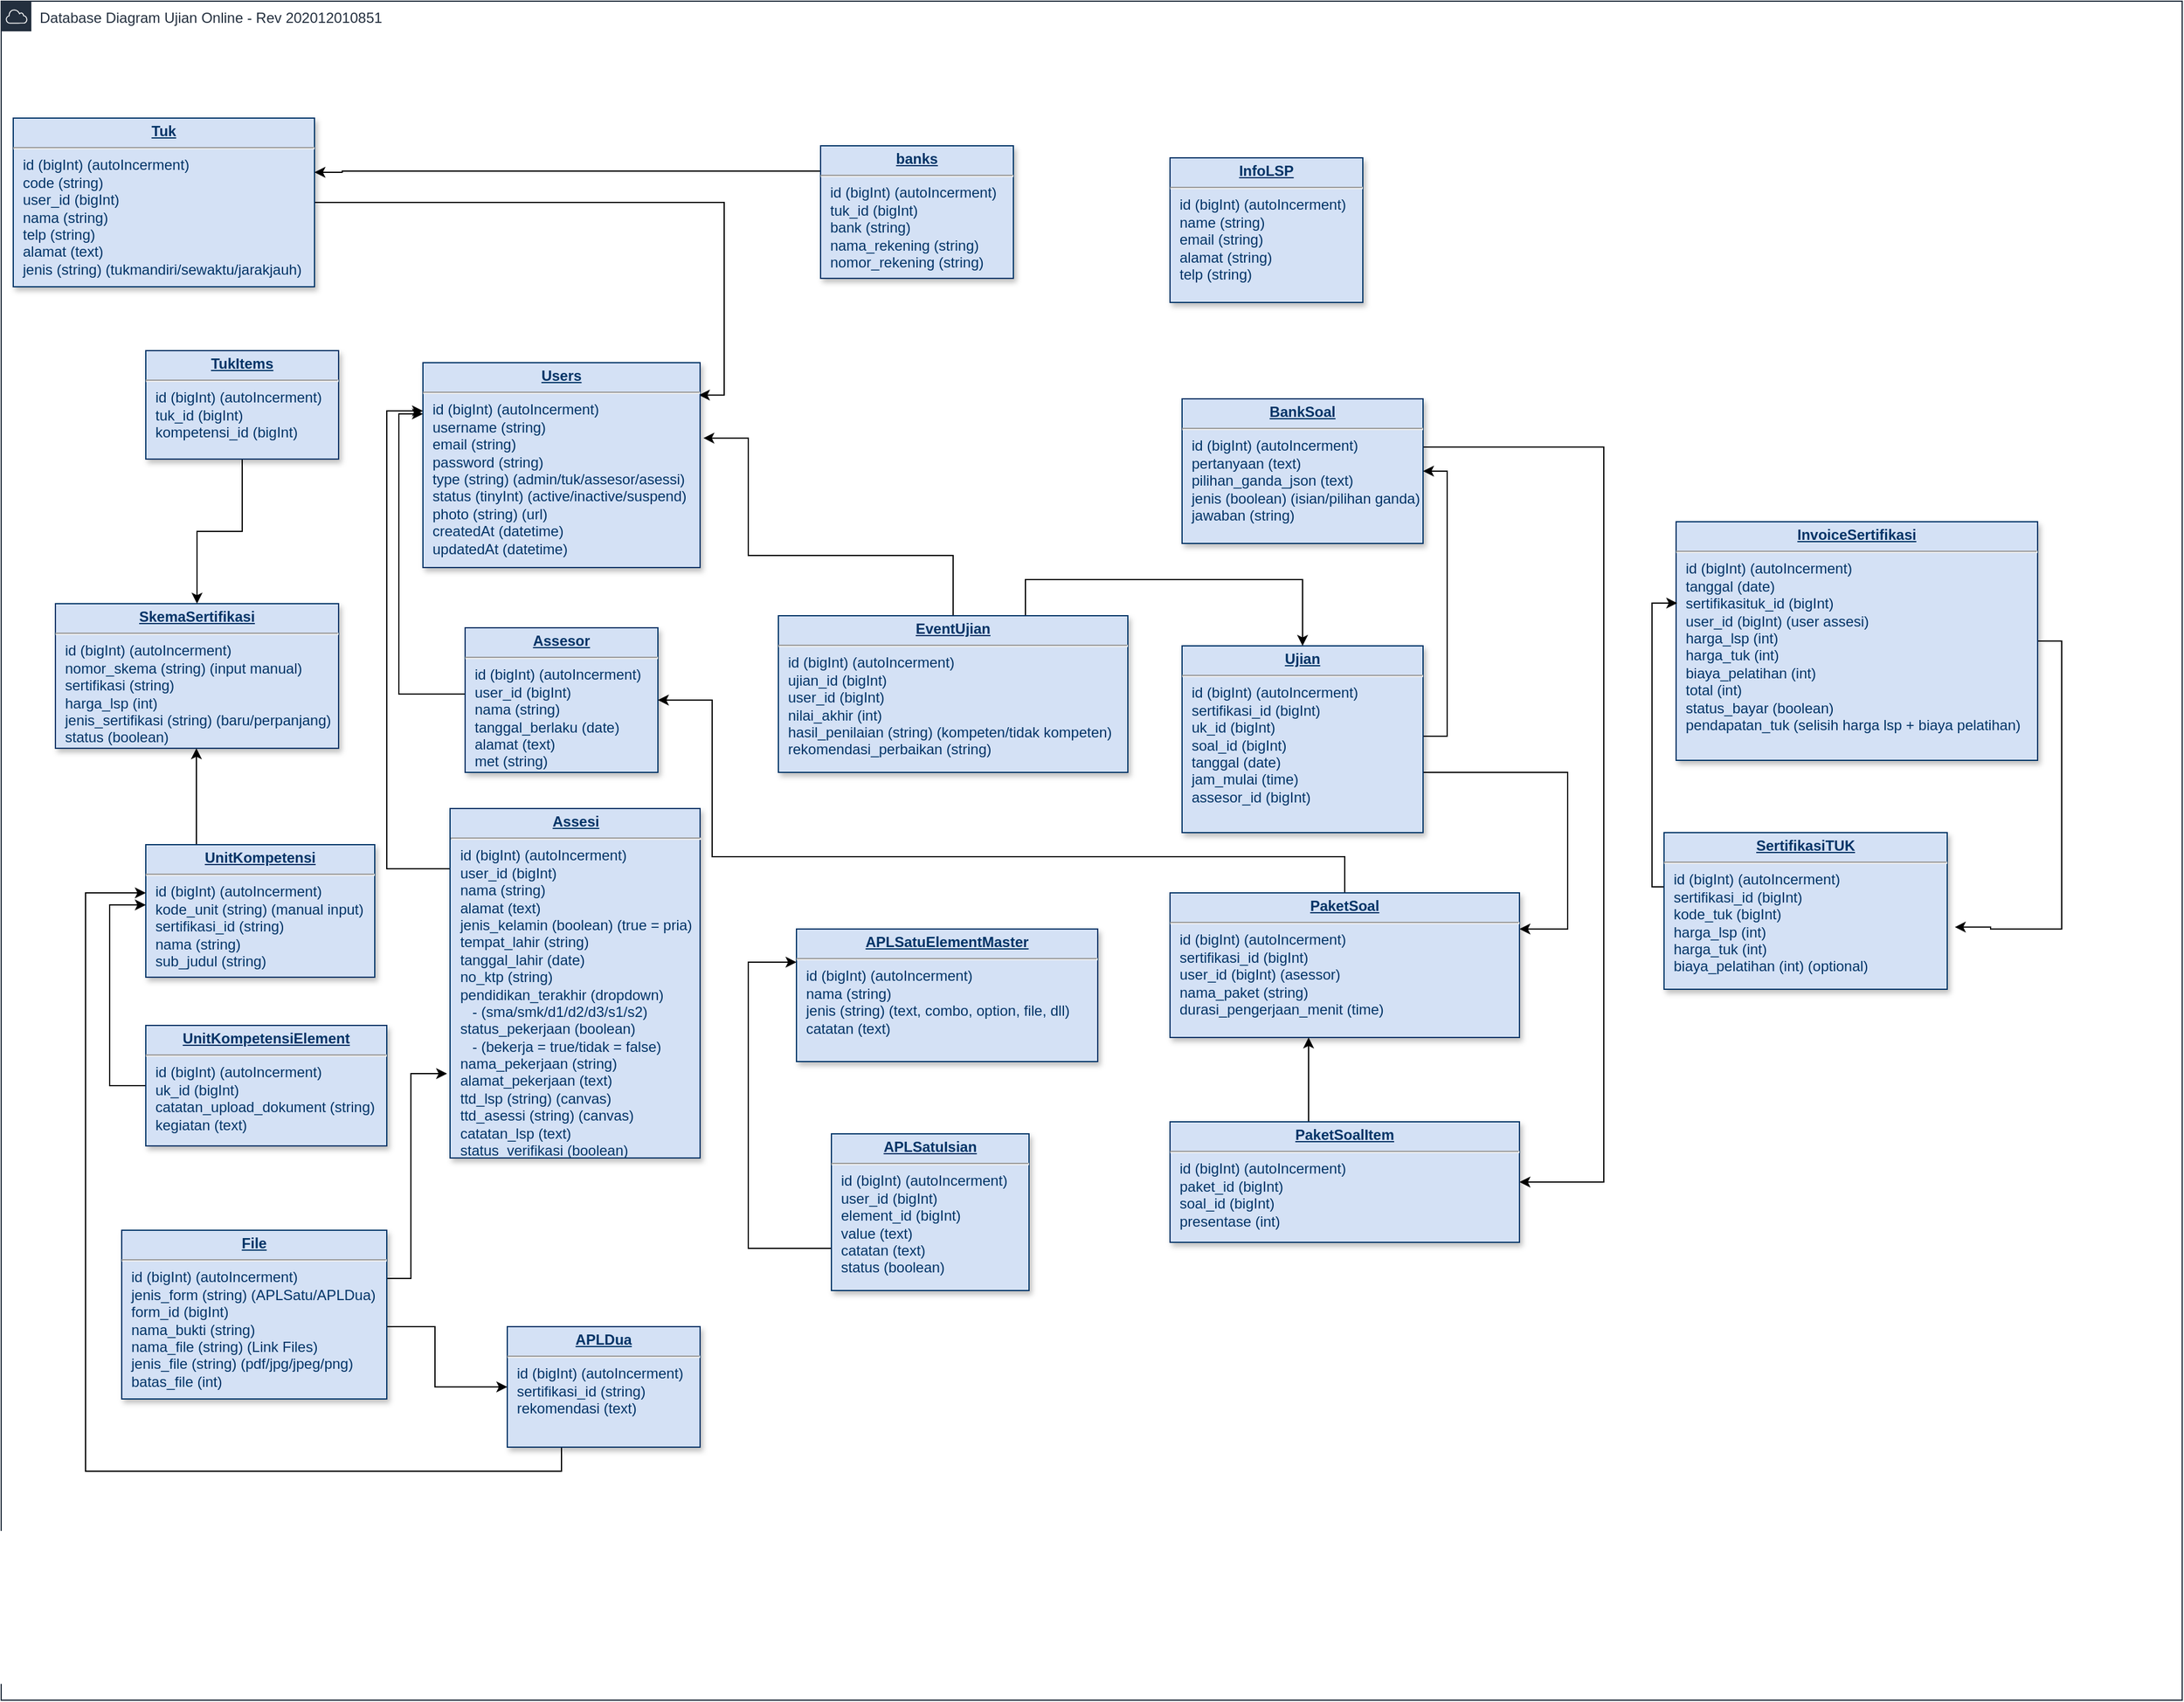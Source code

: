 <mxfile version="13.10.5" type="github">
  <diagram name="Page-1" id="efa7a0a1-bf9b-a30e-e6df-94a7791c09e9">
    <mxGraphModel dx="1216" dy="1404" grid="1" gridSize="10" guides="1" tooltips="1" connect="1" arrows="1" fold="1" page="1" pageScale="1" pageWidth="826" pageHeight="1169" background="#ffffff" math="0" shadow="0">
      <root>
        <mxCell id="0" />
        <mxCell id="1" parent="0" />
        <mxCell id="heTCheeYm8iJPFTdOMiy-63" value="Database Diagram Ujian Online - Rev 202012010851" style="points=[[0,0],[0.25,0],[0.5,0],[0.75,0],[1,0],[1,0.25],[1,0.5],[1,0.75],[1,1],[0.75,1],[0.5,1],[0.25,1],[0,1],[0,0.75],[0,0.5],[0,0.25]];outlineConnect=0;gradientColor=none;html=1;whiteSpace=wrap;fontSize=12;fontStyle=0;shape=mxgraph.aws4.group;grIcon=mxgraph.aws4.group_aws_cloud;strokeColor=#232F3E;fillColor=none;verticalAlign=top;align=left;spacingLeft=30;fontColor=#232F3E;dashed=0;" parent="1" vertex="1">
          <mxGeometry x="-70" y="-220" width="1810" height="1410" as="geometry" />
        </mxCell>
        <mxCell id="heTCheeYm8iJPFTdOMiy-60" style="edgeStyle=orthogonalEdgeStyle;rounded=0;orthogonalLoop=1;jettySize=auto;html=1;entryX=0.996;entryY=0.158;entryDx=0;entryDy=0;entryPerimeter=0;" parent="1" source="19" target="25" edge="1">
          <mxGeometry relative="1" as="geometry" />
        </mxCell>
        <mxCell id="19" value="&lt;p style=&quot;margin: 0px ; margin-top: 4px ; text-align: center ; text-decoration: underline&quot;&gt;&lt;b&gt;Tuk&lt;/b&gt;&lt;/p&gt;&lt;hr&gt;&lt;p style=&quot;margin: 0px ; margin-left: 8px&quot;&gt;id (bigInt) (autoIncerment)&lt;br&gt;&lt;/p&gt;&lt;p style=&quot;margin: 0px ; margin-left: 8px&quot;&gt;code (string)&lt;br&gt;user_id (bigInt)&lt;/p&gt;&lt;p style=&quot;margin: 0px ; margin-left: 8px&quot;&gt;nama (string)&lt;/p&gt;&lt;p style=&quot;margin: 0px ; margin-left: 8px&quot;&gt;telp (string)&lt;/p&gt;&lt;p style=&quot;margin: 0px ; margin-left: 8px&quot;&gt;alamat (text)&lt;/p&gt;&lt;p style=&quot;margin: 0px ; margin-left: 8px&quot;&gt;jenis (string) (tukmandiri/sewaktu/jarakjauh)&lt;/p&gt;" style="verticalAlign=top;align=left;overflow=fill;fontSize=12;fontFamily=Helvetica;html=1;strokeColor=#003366;shadow=1;fillColor=#D4E1F5;fontColor=#003366" parent="1" vertex="1">
          <mxGeometry x="-60" y="-123" width="250" height="140" as="geometry" />
        </mxCell>
        <mxCell id="heTCheeYm8iJPFTdOMiy-50" style="edgeStyle=orthogonalEdgeStyle;rounded=0;orthogonalLoop=1;jettySize=auto;html=1;entryX=1.027;entryY=0.603;entryDx=0;entryDy=0;entryPerimeter=0;" parent="1" source="21" target="heTCheeYm8iJPFTdOMiy-49" edge="1">
          <mxGeometry relative="1" as="geometry">
            <Array as="points">
              <mxPoint x="1640" y="311" />
              <mxPoint x="1640" y="550" />
              <mxPoint x="1581" y="550" />
            </Array>
          </mxGeometry>
        </mxCell>
        <mxCell id="21" value="&lt;p style=&quot;margin: 0px ; margin-top: 4px ; text-align: center ; text-decoration: underline&quot;&gt;&lt;b&gt;InvoiceSertifikasi&lt;/b&gt;&lt;/p&gt;&lt;hr&gt;&lt;p style=&quot;margin: 0px ; margin-left: 8px&quot;&gt;id (bigInt) (autoI&lt;span&gt;ncerment)&lt;/span&gt;&lt;/p&gt;&lt;p style=&quot;margin: 0px ; margin-left: 8px&quot;&gt;tanggal (date)&lt;/p&gt;&lt;p style=&quot;margin: 0px ; margin-left: 8px&quot;&gt;sertifikasituk_id (bigInt)&lt;/p&gt;&lt;p style=&quot;margin: 0px ; margin-left: 8px&quot;&gt;user_id (bigInt) (user assesi)&lt;/p&gt;&lt;p style=&quot;margin: 0px ; margin-left: 8px&quot;&gt;harga_lsp (int)&lt;/p&gt;&lt;p style=&quot;margin: 0px ; margin-left: 8px&quot;&gt;harga_tuk (int)&lt;/p&gt;&lt;p style=&quot;margin: 0px ; margin-left: 8px&quot;&gt;biaya_pelatihan (int)&lt;/p&gt;&lt;p style=&quot;margin: 0px ; margin-left: 8px&quot;&gt;total (int)&lt;/p&gt;&lt;p style=&quot;margin: 0px ; margin-left: 8px&quot;&gt;status_bayar (boolean)&lt;/p&gt;&lt;p style=&quot;margin: 0px ; margin-left: 8px&quot;&gt;pendapatan_tuk&amp;nbsp;&lt;span&gt;(selisih harga lsp + biaya pelatihan)&lt;/span&gt;&lt;/p&gt;&lt;p style=&quot;margin: 0px ; margin-left: 8px&quot;&gt;&lt;br&gt;&lt;/p&gt;" style="verticalAlign=top;align=left;overflow=fill;fontSize=12;fontFamily=Helvetica;html=1;strokeColor=#003366;shadow=1;fillColor=#D4E1F5;fontColor=#003366" parent="1" vertex="1">
          <mxGeometry x="1320" y="212" width="300" height="198" as="geometry" />
        </mxCell>
        <mxCell id="DHn3oza12a2Z6BV4zN-L-25" style="edgeStyle=orthogonalEdgeStyle;rounded=0;orthogonalLoop=1;jettySize=auto;html=1;" parent="1" source="23" target="heTCheeYm8iJPFTdOMiy-48" edge="1">
          <mxGeometry relative="1" as="geometry">
            <Array as="points">
              <mxPoint x="92" y="460" />
              <mxPoint x="92" y="460" />
            </Array>
          </mxGeometry>
        </mxCell>
        <mxCell id="23" value="&lt;p style=&quot;margin: 0px ; margin-top: 4px ; text-align: center ; text-decoration: underline&quot;&gt;&lt;strong&gt;UnitKompetensi&lt;/strong&gt;&lt;/p&gt;&lt;hr&gt;&lt;p style=&quot;margin: 0px ; margin-left: 8px&quot;&gt;id (bigInt) (autoIncerment)&amp;nbsp;&lt;/p&gt;&lt;p style=&quot;margin: 0px ; margin-left: 8px&quot;&gt;&lt;span&gt;kode_unit (string) (manual input)&lt;/span&gt;&lt;br&gt;&lt;/p&gt;&lt;p style=&quot;margin: 0px ; margin-left: 8px&quot;&gt;sertifikasi_id (string)&lt;/p&gt;&lt;p style=&quot;margin: 0px ; margin-left: 8px&quot;&gt;nama (string)&lt;/p&gt;&lt;p style=&quot;margin: 0px ; margin-left: 8px&quot;&gt;sub_judul (string)&lt;/p&gt;" style="verticalAlign=top;align=left;overflow=fill;fontSize=12;fontFamily=Helvetica;html=1;strokeColor=#003366;shadow=1;fillColor=#D4E1F5;fontColor=#003366" parent="1" vertex="1">
          <mxGeometry x="50" y="480" width="190" height="110" as="geometry" />
        </mxCell>
        <mxCell id="25" value="&lt;p style=&quot;margin: 0px ; margin-top: 4px ; text-align: center ; text-decoration: underline&quot;&gt;&lt;strong&gt;Users&lt;/strong&gt;&lt;/p&gt;&lt;hr&gt;&lt;p style=&quot;margin: 0px ; margin-left: 8px&quot;&gt;id (bigInt) (autoIncerment)&lt;/p&gt;&lt;p style=&quot;margin: 0px ; margin-left: 8px&quot;&gt;&lt;span&gt;username (string)&lt;/span&gt;&lt;br&gt;&lt;/p&gt;&lt;p style=&quot;margin: 0px ; margin-left: 8px&quot;&gt;email (string)&lt;/p&gt;&lt;p style=&quot;margin: 0px ; margin-left: 8px&quot;&gt;password (string)&lt;/p&gt;&lt;p style=&quot;margin: 0px ; margin-left: 8px&quot;&gt;type (string) (admin/tuk/assesor/asessi)&lt;/p&gt;&lt;p style=&quot;margin: 0px ; margin-left: 8px&quot;&gt;status (tinyInt) (active/inactive/suspend)&lt;/p&gt;&lt;p style=&quot;margin: 0px ; margin-left: 8px&quot;&gt;photo (string) (url)&lt;br&gt;&lt;/p&gt;&lt;p style=&quot;margin: 0px ; margin-left: 8px&quot;&gt;createdAt (datetime)&lt;/p&gt;&lt;p style=&quot;margin: 0px ; margin-left: 8px&quot;&gt;updatedAt (datetime)&lt;/p&gt;" style="verticalAlign=top;align=left;overflow=fill;fontSize=12;fontFamily=Helvetica;html=1;strokeColor=#003366;shadow=1;fillColor=#D4E1F5;fontColor=#003366" parent="1" vertex="1">
          <mxGeometry x="280" y="80" width="230" height="170" as="geometry" />
        </mxCell>
        <mxCell id="DHn3oza12a2Z6BV4zN-L-26" style="edgeStyle=orthogonalEdgeStyle;rounded=0;orthogonalLoop=1;jettySize=auto;html=1;entryX=0.5;entryY=0;entryDx=0;entryDy=0;" parent="1" source="WZpdN21KnvEpJNr-9mmN-114" target="heTCheeYm8iJPFTdOMiy-48" edge="1">
          <mxGeometry relative="1" as="geometry" />
        </mxCell>
        <mxCell id="WZpdN21KnvEpJNr-9mmN-114" value="&lt;p style=&quot;margin: 0px ; margin-top: 4px ; text-align: center ; text-decoration: underline&quot;&gt;&lt;b&gt;TukItems&lt;/b&gt;&lt;/p&gt;&lt;hr&gt;&lt;p style=&quot;margin: 0px ; margin-left: 8px&quot;&gt;id (bigInt) (autoIncerment)&lt;/p&gt;&lt;p style=&quot;margin: 0px ; margin-left: 8px&quot;&gt;tuk_id (bigInt)&lt;/p&gt;&lt;p style=&quot;margin: 0px ; margin-left: 8px&quot;&gt;kompetensi_id (bigInt)&lt;/p&gt;" style="verticalAlign=top;align=left;overflow=fill;fontSize=12;fontFamily=Helvetica;html=1;strokeColor=#003366;shadow=1;fillColor=#D4E1F5;fontColor=#003366" parent="1" vertex="1">
          <mxGeometry x="50" y="70" width="160" height="90" as="geometry" />
        </mxCell>
        <mxCell id="heTCheeYm8iJPFTdOMiy-61" style="edgeStyle=orthogonalEdgeStyle;rounded=0;orthogonalLoop=1;jettySize=auto;html=1;" parent="1" source="WZpdN21KnvEpJNr-9mmN-120" edge="1">
          <mxGeometry relative="1" as="geometry">
            <Array as="points">
              <mxPoint x="213" y="-79" />
            </Array>
            <mxPoint x="190" y="-78" as="targetPoint" />
          </mxGeometry>
        </mxCell>
        <mxCell id="WZpdN21KnvEpJNr-9mmN-120" value="&lt;p style=&quot;margin: 0px ; margin-top: 4px ; text-align: center ; text-decoration: underline&quot;&gt;&lt;b&gt;banks&lt;/b&gt;&lt;/p&gt;&lt;hr&gt;&lt;p style=&quot;margin: 0px ; margin-left: 8px&quot;&gt;id (bigInt) (autoIncerment)&lt;/p&gt;&lt;p style=&quot;margin: 0px ; margin-left: 8px&quot;&gt;tuk_id (bigInt)&lt;br&gt;bank (string)&lt;/p&gt;&lt;p style=&quot;margin: 0px ; margin-left: 8px&quot;&gt;nama_rekening (string)&lt;/p&gt;&lt;p style=&quot;margin: 0px ; margin-left: 8px&quot;&gt;nomor_rekening (string)&lt;/p&gt;" style="verticalAlign=top;align=left;overflow=fill;fontSize=12;fontFamily=Helvetica;html=1;strokeColor=#003366;shadow=1;fillColor=#D4E1F5;fontColor=#003366" parent="1" vertex="1">
          <mxGeometry x="610" y="-100" width="160" height="110" as="geometry" />
        </mxCell>
        <mxCell id="Iho4lKKZC5XpDZxjVtu8-25" value="&lt;p style=&quot;margin: 0px ; margin-top: 4px ; text-align: center ; text-decoration: underline&quot;&gt;&lt;b&gt;InfoLSP&lt;/b&gt;&lt;/p&gt;&lt;hr&gt;&lt;p style=&quot;margin: 0px ; margin-left: 8px&quot;&gt;id (bigInt) (autoI&lt;span&gt;ncerment)&lt;/span&gt;&lt;/p&gt;&lt;p style=&quot;margin: 0px ; margin-left: 8px&quot;&gt;name (string)&lt;/p&gt;&lt;p style=&quot;margin: 0px ; margin-left: 8px&quot;&gt;email (string)&lt;/p&gt;&lt;p style=&quot;margin: 0px ; margin-left: 8px&quot;&gt;alamat (string)&lt;/p&gt;&lt;p style=&quot;margin: 0px ; margin-left: 8px&quot;&gt;telp (string)&lt;/p&gt;" style="verticalAlign=top;align=left;overflow=fill;fontSize=12;fontFamily=Helvetica;html=1;strokeColor=#003366;shadow=1;fillColor=#D4E1F5;fontColor=#003366" parent="1" vertex="1">
          <mxGeometry x="900" y="-90" width="160" height="120" as="geometry" />
        </mxCell>
        <mxCell id="heTCheeYm8iJPFTdOMiy-39" style="edgeStyle=orthogonalEdgeStyle;rounded=0;orthogonalLoop=1;jettySize=auto;html=1;entryX=0;entryY=0.25;entryDx=0;entryDy=0;" parent="1" source="heTCheeYm8iJPFTdOMiy-32" target="25" edge="1">
          <mxGeometry relative="1" as="geometry">
            <mxPoint x="270" y="110" as="targetPoint" />
            <Array as="points">
              <mxPoint x="260" y="355" />
              <mxPoint x="260" y="122" />
            </Array>
          </mxGeometry>
        </mxCell>
        <mxCell id="heTCheeYm8iJPFTdOMiy-32" value="&lt;p style=&quot;margin: 0px ; margin-top: 4px ; text-align: center ; text-decoration: underline&quot;&gt;&lt;strong&gt;Assesor&lt;/strong&gt;&lt;/p&gt;&lt;hr&gt;&lt;p style=&quot;margin: 0px ; margin-left: 8px&quot;&gt;id (bigInt) (autoIncerment)&lt;/p&gt;&lt;p style=&quot;margin: 0px ; margin-left: 8px&quot;&gt;user_id (bigInt)&lt;/p&gt;&lt;p style=&quot;margin: 0px ; margin-left: 8px&quot;&gt;nama (string)&lt;/p&gt;&lt;p style=&quot;margin: 0px ; margin-left: 8px&quot;&gt;tanggal_berlaku (date)&lt;/p&gt;&lt;p style=&quot;margin: 0px ; margin-left: 8px&quot;&gt;alamat (text)&lt;/p&gt;&lt;p style=&quot;margin: 0px ; margin-left: 8px&quot;&gt;met (string)&lt;br&gt;&lt;/p&gt;" style="verticalAlign=top;align=left;overflow=fill;fontSize=12;fontFamily=Helvetica;html=1;strokeColor=#003366;shadow=1;fillColor=#D4E1F5;fontColor=#003366" parent="1" vertex="1">
          <mxGeometry x="315" y="300" width="160" height="120" as="geometry" />
        </mxCell>
        <mxCell id="heTCheeYm8iJPFTdOMiy-40" style="edgeStyle=orthogonalEdgeStyle;rounded=0;orthogonalLoop=1;jettySize=auto;html=1;" parent="1" source="heTCheeYm8iJPFTdOMiy-33" edge="1">
          <mxGeometry relative="1" as="geometry">
            <mxPoint x="280" y="120" as="targetPoint" />
            <Array as="points">
              <mxPoint x="250" y="500" />
              <mxPoint x="250" y="120" />
            </Array>
          </mxGeometry>
        </mxCell>
        <mxCell id="heTCheeYm8iJPFTdOMiy-33" value="&lt;p style=&quot;margin: 0px ; margin-top: 4px ; text-align: center ; text-decoration: underline&quot;&gt;&lt;strong&gt;Assesi&lt;/strong&gt;&lt;/p&gt;&lt;hr&gt;&lt;p style=&quot;margin: 0px ; margin-left: 8px&quot;&gt;id (bigInt) (autoIncerment)&lt;/p&gt;&lt;p style=&quot;margin: 0px ; margin-left: 8px&quot;&gt;user_id (bigInt)&lt;/p&gt;&lt;p style=&quot;margin: 0px ; margin-left: 8px&quot;&gt;nama (string)&lt;/p&gt;&lt;p style=&quot;margin: 0px ; margin-left: 8px&quot;&gt;alamat (text)&lt;/p&gt;&lt;p style=&quot;margin: 0px ; margin-left: 8px&quot;&gt;jenis_kelamin (boolean) (true = pria)&lt;br&gt;tempat_lahir (string)&lt;/p&gt;&lt;p style=&quot;margin: 0px ; margin-left: 8px&quot;&gt;tanggal_lahir (date)&lt;/p&gt;&lt;p style=&quot;margin: 0px ; margin-left: 8px&quot;&gt;no_ktp (string)&lt;/p&gt;&lt;p style=&quot;margin: 0px ; margin-left: 8px&quot;&gt;pendidikan_terakhir (dropdown)&lt;/p&gt;&lt;p style=&quot;margin: 0px ; margin-left: 8px&quot;&gt;&amp;nbsp; &amp;nbsp;- (sma/smk/d1/d2/d3/s1/s2)&lt;/p&gt;&lt;p style=&quot;margin: 0px ; margin-left: 8px&quot;&gt;status_pekerjaan (boolean)&lt;/p&gt;&lt;p style=&quot;margin: 0px ; margin-left: 8px&quot;&gt;&amp;nbsp; &amp;nbsp;- (bekerja = true/tidak = false)&lt;/p&gt;&lt;p style=&quot;margin: 0px ; margin-left: 8px&quot;&gt;nama_pekerjaan (string)&lt;/p&gt;&lt;p style=&quot;margin: 0px ; margin-left: 8px&quot;&gt;alamat_pekerjaan (text)&lt;/p&gt;&lt;p style=&quot;margin: 0px ; margin-left: 8px&quot;&gt;ttd_lsp (string) (canvas)&lt;/p&gt;&lt;p style=&quot;margin: 0px ; margin-left: 8px&quot;&gt;ttd_asessi (string) (canvas)&lt;/p&gt;&lt;p style=&quot;margin: 0px ; margin-left: 8px&quot;&gt;catatan_lsp (text)&lt;/p&gt;&lt;p style=&quot;margin: 0px ; margin-left: 8px&quot;&gt;status_verifikasi (boolean)&lt;/p&gt;" style="verticalAlign=top;align=left;overflow=fill;fontSize=12;fontFamily=Helvetica;html=1;strokeColor=#003366;shadow=1;fillColor=#D4E1F5;fontColor=#003366" parent="1" vertex="1">
          <mxGeometry x="302.5" y="450" width="207.5" height="290" as="geometry" />
        </mxCell>
        <mxCell id="heTCheeYm8iJPFTdOMiy-34" value="&lt;p style=&quot;margin: 4px 0px 0px ; text-align: center&quot;&gt;&lt;b&gt;&lt;u&gt;APLSatuElementMaster&lt;/u&gt;&lt;/b&gt;&lt;br&gt;&lt;/p&gt;&lt;hr&gt;&lt;p style=&quot;margin: 0px ; margin-left: 8px&quot;&gt;id (bigInt) (autoIncerment)&lt;/p&gt;&lt;p style=&quot;margin: 0px ; margin-left: 8px&quot;&gt;nama (string)&lt;/p&gt;&lt;p style=&quot;margin: 0px ; margin-left: 8px&quot;&gt;jenis (string) (text, combo, option, file, dll)&lt;/p&gt;&lt;p style=&quot;margin: 0px ; margin-left: 8px&quot;&gt;catatan (text)&lt;/p&gt;" style="verticalAlign=top;align=left;overflow=fill;fontSize=12;fontFamily=Helvetica;html=1;strokeColor=#003366;shadow=1;fillColor=#D4E1F5;fontColor=#003366" parent="1" vertex="1">
          <mxGeometry x="590" y="550" width="250" height="110" as="geometry" />
        </mxCell>
        <mxCell id="heTCheeYm8iJPFTdOMiy-37" style="edgeStyle=orthogonalEdgeStyle;rounded=0;orthogonalLoop=1;jettySize=auto;html=1;entryX=0;entryY=0.25;entryDx=0;entryDy=0;" parent="1" source="heTCheeYm8iJPFTdOMiy-35" target="heTCheeYm8iJPFTdOMiy-34" edge="1">
          <mxGeometry relative="1" as="geometry">
            <mxPoint x="550" y="490" as="targetPoint" />
            <Array as="points">
              <mxPoint x="550" y="815" />
              <mxPoint x="550" y="578" />
            </Array>
          </mxGeometry>
        </mxCell>
        <mxCell id="heTCheeYm8iJPFTdOMiy-35" value="&lt;p style=&quot;margin: 4px 0px 0px ; text-align: center&quot;&gt;&lt;b&gt;&lt;u&gt;APLSatuIsian&lt;/u&gt;&lt;/b&gt;&lt;br&gt;&lt;/p&gt;&lt;hr&gt;&lt;p style=&quot;margin: 0px ; margin-left: 8px&quot;&gt;id (bigInt) (autoIncerment)&lt;/p&gt;&lt;p style=&quot;margin: 0px ; margin-left: 8px&quot;&gt;user_id (bigInt)&lt;/p&gt;&lt;p style=&quot;margin: 0px ; margin-left: 8px&quot;&gt;element_id (bigInt)&lt;/p&gt;&lt;p style=&quot;margin: 0px ; margin-left: 8px&quot;&gt;value (text)&lt;/p&gt;&lt;p style=&quot;margin: 0px ; margin-left: 8px&quot;&gt;catatan (text)&lt;/p&gt;&lt;p style=&quot;margin: 0px ; margin-left: 8px&quot;&gt;status (boolean)&lt;/p&gt;" style="verticalAlign=top;align=left;overflow=fill;fontSize=12;fontFamily=Helvetica;html=1;strokeColor=#003366;shadow=1;fillColor=#D4E1F5;fontColor=#003366" parent="1" vertex="1">
          <mxGeometry x="619" y="720" width="164" height="130" as="geometry" />
        </mxCell>
        <mxCell id="DHn3oza12a2Z6BV4zN-L-27" style="edgeStyle=orthogonalEdgeStyle;rounded=0;orthogonalLoop=1;jettySize=auto;html=1;" parent="1" source="heTCheeYm8iJPFTdOMiy-42" target="23" edge="1">
          <mxGeometry relative="1" as="geometry">
            <Array as="points">
              <mxPoint x="395" y="1000" />
              <mxPoint y="1000" />
              <mxPoint y="520" />
            </Array>
          </mxGeometry>
        </mxCell>
        <mxCell id="heTCheeYm8iJPFTdOMiy-42" value="&lt;p style=&quot;margin: 0px ; margin-top: 4px ; text-align: center ; text-decoration: underline&quot;&gt;&lt;strong&gt;APLDua&lt;/strong&gt;&lt;/p&gt;&lt;hr&gt;&lt;p style=&quot;margin: 0px ; margin-left: 8px&quot;&gt;id (bigInt) (autoIncerment)&lt;/p&gt;&lt;p style=&quot;margin: 0px ; margin-left: 8px&quot;&gt;&lt;span&gt;sertifikasi_id (string)&lt;/span&gt;&lt;/p&gt;&lt;p style=&quot;margin: 0px ; margin-left: 8px&quot;&gt;rekomendasi (text)&lt;/p&gt;" style="verticalAlign=top;align=left;overflow=fill;fontSize=12;fontFamily=Helvetica;html=1;strokeColor=#003366;shadow=1;fillColor=#D4E1F5;fontColor=#003366" parent="1" vertex="1">
          <mxGeometry x="350" y="880" width="160" height="100" as="geometry" />
        </mxCell>
        <mxCell id="heTCheeYm8iJPFTdOMiy-45" style="edgeStyle=orthogonalEdgeStyle;rounded=0;orthogonalLoop=1;jettySize=auto;html=1;" parent="1" source="heTCheeYm8iJPFTdOMiy-43" edge="1">
          <mxGeometry relative="1" as="geometry">
            <mxPoint x="50" y="530" as="targetPoint" />
            <Array as="points">
              <mxPoint x="20" y="680" />
              <mxPoint x="20" y="530" />
            </Array>
          </mxGeometry>
        </mxCell>
        <mxCell id="heTCheeYm8iJPFTdOMiy-43" value="&lt;p style=&quot;margin: 0px ; margin-top: 4px ; text-align: center ; text-decoration: underline&quot;&gt;&lt;strong&gt;UnitKompetensiElement&lt;/strong&gt;&lt;/p&gt;&lt;hr&gt;&lt;p style=&quot;margin: 0px ; margin-left: 8px&quot;&gt;id (bigInt) (autoIncerment)&amp;nbsp;&lt;/p&gt;&lt;p style=&quot;margin: 0px ; margin-left: 8px&quot;&gt;uk_id (bigInt)&lt;/p&gt;&lt;p style=&quot;margin: 0px ; margin-left: 8px&quot;&gt;catatan_upload_dokument (string)&lt;/p&gt;&lt;p style=&quot;margin: 0px ; margin-left: 8px&quot;&gt;kegiatan (text)&lt;/p&gt;" style="verticalAlign=top;align=left;overflow=fill;fontSize=12;fontFamily=Helvetica;html=1;strokeColor=#003366;shadow=1;fillColor=#D4E1F5;fontColor=#003366" parent="1" vertex="1">
          <mxGeometry x="50" y="630" width="200" height="100" as="geometry" />
        </mxCell>
        <mxCell id="heTCheeYm8iJPFTdOMiy-46" style="edgeStyle=orthogonalEdgeStyle;rounded=0;orthogonalLoop=1;jettySize=auto;html=1;" parent="1" source="heTCheeYm8iJPFTdOMiy-44" edge="1">
          <mxGeometry relative="1" as="geometry">
            <mxPoint x="300" y="670" as="targetPoint" />
            <Array as="points">
              <mxPoint x="130" y="840" />
              <mxPoint x="270" y="840" />
              <mxPoint x="270" y="670" />
              <mxPoint x="300" y="670" />
            </Array>
          </mxGeometry>
        </mxCell>
        <mxCell id="heTCheeYm8iJPFTdOMiy-47" style="edgeStyle=orthogonalEdgeStyle;rounded=0;orthogonalLoop=1;jettySize=auto;html=1;entryX=0;entryY=0.5;entryDx=0;entryDy=0;" parent="1" source="heTCheeYm8iJPFTdOMiy-44" target="heTCheeYm8iJPFTdOMiy-42" edge="1">
          <mxGeometry relative="1" as="geometry">
            <mxPoint x="310" y="920" as="targetPoint" />
            <Array as="points">
              <mxPoint x="290" y="880" />
              <mxPoint x="290" y="930" />
            </Array>
          </mxGeometry>
        </mxCell>
        <mxCell id="heTCheeYm8iJPFTdOMiy-44" value="&lt;p style=&quot;margin: 0px ; margin-top: 4px ; text-align: center ; text-decoration: underline&quot;&gt;&lt;strong&gt;File&lt;/strong&gt;&lt;/p&gt;&lt;hr&gt;&lt;p style=&quot;margin: 0px ; margin-left: 8px&quot;&gt;id (bigInt) (autoIncerment)&amp;nbsp;&lt;/p&gt;&lt;p style=&quot;margin: 0px ; margin-left: 8px&quot;&gt;jenis_form (string) (APLSatu/APLDua)&lt;/p&gt;&lt;p style=&quot;margin: 0px ; margin-left: 8px&quot;&gt;form_id (bigInt)&lt;/p&gt;&lt;p style=&quot;margin: 0px ; margin-left: 8px&quot;&gt;nama_bukti (string)&lt;/p&gt;&lt;p style=&quot;margin: 0px ; margin-left: 8px&quot;&gt;nama_file (string) (Link Files)&lt;/p&gt;&lt;p style=&quot;margin: 0px ; margin-left: 8px&quot;&gt;jenis_file (string) (pdf/jpg/jpeg/png)&lt;/p&gt;&lt;p style=&quot;margin: 0px ; margin-left: 8px&quot;&gt;batas_file (int)&lt;/p&gt;" style="verticalAlign=top;align=left;overflow=fill;fontSize=12;fontFamily=Helvetica;html=1;strokeColor=#003366;shadow=1;fillColor=#D4E1F5;fontColor=#003366" parent="1" vertex="1">
          <mxGeometry x="30" y="800" width="220" height="140" as="geometry" />
        </mxCell>
        <mxCell id="heTCheeYm8iJPFTdOMiy-48" value="&lt;p style=&quot;margin: 0px ; margin-top: 4px ; text-align: center ; text-decoration: underline&quot;&gt;&lt;strong&gt;SkemaSertifikasi&lt;/strong&gt;&lt;/p&gt;&lt;hr&gt;&lt;p style=&quot;margin: 0px ; margin-left: 8px&quot;&gt;id (bigInt) (autoIncerment)&lt;/p&gt;&lt;p style=&quot;margin: 0px ; margin-left: 8px&quot;&gt;nomor_skema (string) (input manual)&lt;/p&gt;&lt;p style=&quot;margin: 0px ; margin-left: 8px&quot;&gt;sertifikasi (string)&lt;/p&gt;&lt;p style=&quot;margin: 0px ; margin-left: 8px&quot;&gt;harga_lsp (int)&lt;/p&gt;&lt;p style=&quot;margin: 0px ; margin-left: 8px&quot;&gt;jenis_sertifikasi (string) (baru/perpanjang)&lt;/p&gt;&lt;p style=&quot;margin: 0px ; margin-left: 8px&quot;&gt;status (boolean)&lt;/p&gt;" style="verticalAlign=top;align=left;overflow=fill;fontSize=12;fontFamily=Helvetica;html=1;strokeColor=#003366;shadow=1;fillColor=#D4E1F5;fontColor=#003366" parent="1" vertex="1">
          <mxGeometry x="-25" y="280" width="235" height="120" as="geometry" />
        </mxCell>
        <mxCell id="heTCheeYm8iJPFTdOMiy-59" style="edgeStyle=orthogonalEdgeStyle;rounded=0;orthogonalLoop=1;jettySize=auto;html=1;entryX=0.003;entryY=0.341;entryDx=0;entryDy=0;entryPerimeter=0;" parent="1" source="heTCheeYm8iJPFTdOMiy-49" target="21" edge="1">
          <mxGeometry relative="1" as="geometry">
            <Array as="points">
              <mxPoint x="1300" y="515" />
              <mxPoint x="1300" y="280" />
            </Array>
          </mxGeometry>
        </mxCell>
        <mxCell id="heTCheeYm8iJPFTdOMiy-49" value="&lt;p style=&quot;margin: 0px ; margin-top: 4px ; text-align: center ; text-decoration: underline&quot;&gt;&lt;strong&gt;SertifikasiTUK&lt;/strong&gt;&lt;/p&gt;&lt;hr&gt;&lt;p style=&quot;margin: 0px ; margin-left: 8px&quot;&gt;id (bigInt) (autoIncerment)&lt;/p&gt;&lt;p style=&quot;margin: 0px ; margin-left: 8px&quot;&gt;sertifikasi_id (bigInt)&lt;/p&gt;&lt;p style=&quot;margin: 0px ; margin-left: 8px&quot;&gt;kode_tuk (bigInt)&lt;/p&gt;&lt;p style=&quot;margin: 0px ; margin-left: 8px&quot;&gt;harga_lsp (int)&lt;/p&gt;&lt;p style=&quot;margin: 0px ; margin-left: 8px&quot;&gt;harga_tuk (int)&lt;/p&gt;&lt;p style=&quot;margin: 0px ; margin-left: 8px&quot;&gt;biaya_pelatihan (int) (optional)&lt;/p&gt;" style="verticalAlign=top;align=left;overflow=fill;fontSize=12;fontFamily=Helvetica;html=1;strokeColor=#003366;shadow=1;fillColor=#D4E1F5;fontColor=#003366" parent="1" vertex="1">
          <mxGeometry x="1310" y="470" width="235" height="130" as="geometry" />
        </mxCell>
        <mxCell id="MrS6xcVCUdpSio_KJlvb-25" style="edgeStyle=orthogonalEdgeStyle;rounded=0;orthogonalLoop=1;jettySize=auto;html=1;entryX=1;entryY=0.5;entryDx=0;entryDy=0;" parent="1" source="heTCheeYm8iJPFTdOMiy-52" target="BUe4r4xqA8qYwREzCAUj-28" edge="1">
          <mxGeometry relative="1" as="geometry">
            <mxPoint x="1180" y="853" as="targetPoint" />
            <Array as="points">
              <mxPoint x="1260" y="150" />
              <mxPoint x="1260" y="760" />
            </Array>
          </mxGeometry>
        </mxCell>
        <mxCell id="heTCheeYm8iJPFTdOMiy-52" value="&lt;p style=&quot;margin: 0px ; margin-top: 4px ; text-align: center ; text-decoration: underline&quot;&gt;&lt;strong&gt;BankSoal&lt;/strong&gt;&lt;/p&gt;&lt;hr&gt;&lt;p style=&quot;margin: 0px ; margin-left: 8px&quot;&gt;id (bigInt) (autoIncerment)&lt;/p&gt;&lt;p style=&quot;margin: 0px ; margin-left: 8px&quot;&gt;pertanyaan (text)&lt;/p&gt;&lt;p style=&quot;margin: 0px ; margin-left: 8px&quot;&gt;pilihan_ganda_json (text)&lt;/p&gt;&lt;p style=&quot;margin: 0px ; margin-left: 8px&quot;&gt;jenis (boolean) (isian/pilihan ganda)&lt;/p&gt;&lt;p style=&quot;margin: 0px ; margin-left: 8px&quot;&gt;jawaban (string)&lt;/p&gt;" style="verticalAlign=top;align=left;overflow=fill;fontSize=12;fontFamily=Helvetica;html=1;strokeColor=#003366;shadow=1;fillColor=#D4E1F5;fontColor=#003366" parent="1" vertex="1">
          <mxGeometry x="910" y="110.0" width="200" height="120" as="geometry" />
        </mxCell>
        <mxCell id="heTCheeYm8iJPFTdOMiy-55" style="edgeStyle=orthogonalEdgeStyle;rounded=0;orthogonalLoop=1;jettySize=auto;html=1;entryX=1;entryY=0.5;entryDx=0;entryDy=0;" parent="1" source="heTCheeYm8iJPFTdOMiy-53" target="heTCheeYm8iJPFTdOMiy-52" edge="1">
          <mxGeometry relative="1" as="geometry">
            <Array as="points">
              <mxPoint x="1130" y="390" />
              <mxPoint x="1130" y="170" />
              <mxPoint x="1110" y="170" />
            </Array>
          </mxGeometry>
        </mxCell>
        <mxCell id="MrS6xcVCUdpSio_KJlvb-26" style="edgeStyle=orthogonalEdgeStyle;rounded=0;orthogonalLoop=1;jettySize=auto;html=1;entryX=1;entryY=0.25;entryDx=0;entryDy=0;" parent="1" source="heTCheeYm8iJPFTdOMiy-53" target="BUe4r4xqA8qYwREzCAUj-26" edge="1">
          <mxGeometry relative="1" as="geometry">
            <Array as="points">
              <mxPoint x="1230" y="420" />
              <mxPoint x="1230" y="550" />
            </Array>
          </mxGeometry>
        </mxCell>
        <mxCell id="heTCheeYm8iJPFTdOMiy-53" value="&lt;p style=&quot;margin: 0px ; margin-top: 4px ; text-align: center ; text-decoration: underline&quot;&gt;&lt;strong&gt;Ujian&lt;/strong&gt;&lt;/p&gt;&lt;hr&gt;&lt;p style=&quot;margin: 0px ; margin-left: 8px&quot;&gt;id (bigInt) (autoIncerment)&lt;/p&gt;&lt;p style=&quot;margin: 0px ; margin-left: 8px&quot;&gt;sertifikasi_id (bigInt)&lt;/p&gt;&lt;p style=&quot;margin: 0px ; margin-left: 8px&quot;&gt;uk_id (bigInt)&lt;/p&gt;&lt;p style=&quot;margin: 0px ; margin-left: 8px&quot;&gt;soal_id (bigInt)&lt;/p&gt;&lt;p style=&quot;margin: 0px ; margin-left: 8px&quot;&gt;tanggal (date)&lt;/p&gt;&lt;p style=&quot;margin: 0px ; margin-left: 8px&quot;&gt;jam_mulai (time)&lt;/p&gt;&lt;p style=&quot;margin: 0px ; margin-left: 8px&quot;&gt;assesor_id (bigInt)&lt;/p&gt;" style="verticalAlign=top;align=left;overflow=fill;fontSize=12;fontFamily=Helvetica;html=1;strokeColor=#003366;shadow=1;fillColor=#D4E1F5;fontColor=#003366" parent="1" vertex="1">
          <mxGeometry x="910" y="315" width="200" height="155" as="geometry" />
        </mxCell>
        <mxCell id="heTCheeYm8iJPFTdOMiy-56" style="edgeStyle=orthogonalEdgeStyle;rounded=0;orthogonalLoop=1;jettySize=auto;html=1;entryX=0.5;entryY=0;entryDx=0;entryDy=0;" parent="1" source="heTCheeYm8iJPFTdOMiy-54" target="heTCheeYm8iJPFTdOMiy-53" edge="1">
          <mxGeometry relative="1" as="geometry">
            <Array as="points">
              <mxPoint x="780" y="260" />
              <mxPoint x="1010" y="260" />
            </Array>
          </mxGeometry>
        </mxCell>
        <mxCell id="heTCheeYm8iJPFTdOMiy-57" style="edgeStyle=orthogonalEdgeStyle;rounded=0;orthogonalLoop=1;jettySize=auto;html=1;entryX=1.012;entryY=0.368;entryDx=0;entryDy=0;entryPerimeter=0;" parent="1" source="heTCheeYm8iJPFTdOMiy-54" target="25" edge="1">
          <mxGeometry relative="1" as="geometry">
            <Array as="points">
              <mxPoint x="720" y="240" />
              <mxPoint x="550" y="240" />
              <mxPoint x="550" y="142" />
            </Array>
          </mxGeometry>
        </mxCell>
        <mxCell id="heTCheeYm8iJPFTdOMiy-54" value="&lt;p style=&quot;margin: 0px ; margin-top: 4px ; text-align: center ; text-decoration: underline&quot;&gt;&lt;strong&gt;EventUjian&lt;/strong&gt;&lt;/p&gt;&lt;hr&gt;&lt;p style=&quot;margin: 0px ; margin-left: 8px&quot;&gt;id (bigInt) (autoIncerment)&lt;/p&gt;&lt;p style=&quot;margin: 0px ; margin-left: 8px&quot;&gt;ujian_id (bigInt)&lt;/p&gt;&lt;p style=&quot;margin: 0px ; margin-left: 8px&quot;&gt;user_id (bigInt)&lt;/p&gt;&lt;p style=&quot;margin: 0px ; margin-left: 8px&quot;&gt;nilai_akhir (int)&lt;/p&gt;&lt;p style=&quot;margin: 0px ; margin-left: 8px&quot;&gt;hasil_penilaian (string) (kompeten/tidak kompeten)&lt;/p&gt;&lt;p style=&quot;margin: 0px ; margin-left: 8px&quot;&gt;rekomendasi_perbaikan (string)&lt;/p&gt;" style="verticalAlign=top;align=left;overflow=fill;fontSize=12;fontFamily=Helvetica;html=1;strokeColor=#003366;shadow=1;fillColor=#D4E1F5;fontColor=#003366" parent="1" vertex="1">
          <mxGeometry x="575" y="290" width="290" height="130" as="geometry" />
        </mxCell>
        <mxCell id="BUe4r4xqA8qYwREzCAUj-27" style="edgeStyle=orthogonalEdgeStyle;rounded=0;orthogonalLoop=1;jettySize=auto;html=1;" parent="1" source="BUe4r4xqA8qYwREzCAUj-26" target="heTCheeYm8iJPFTdOMiy-32" edge="1">
          <mxGeometry relative="1" as="geometry">
            <Array as="points">
              <mxPoint x="1045" y="490" />
              <mxPoint x="520" y="490" />
              <mxPoint x="520" y="360" />
            </Array>
          </mxGeometry>
        </mxCell>
        <mxCell id="BUe4r4xqA8qYwREzCAUj-26" value="&lt;p style=&quot;margin: 0px ; margin-top: 4px ; text-align: center ; text-decoration: underline&quot;&gt;&lt;strong&gt;PaketSoal&lt;/strong&gt;&lt;/p&gt;&lt;hr&gt;&lt;p style=&quot;margin: 0px ; margin-left: 8px&quot;&gt;id (bigInt) (autoIncerment)&lt;/p&gt;&lt;p style=&quot;margin: 0px ; margin-left: 8px&quot;&gt;&lt;span&gt;sertifikasi_id (bigInt)&lt;/span&gt;&lt;br&gt;&lt;/p&gt;&lt;p style=&quot;margin: 0px ; margin-left: 8px&quot;&gt;user_id (bigInt) (asessor)&lt;/p&gt;&lt;p style=&quot;margin: 0px ; margin-left: 8px&quot;&gt;nama_paket (string)&lt;/p&gt;&lt;p style=&quot;margin: 0px ; margin-left: 8px&quot;&gt;durasi_pengerjaan_menit (time)&lt;/p&gt;" style="verticalAlign=top;align=left;overflow=fill;fontSize=12;fontFamily=Helvetica;html=1;strokeColor=#003366;shadow=1;fillColor=#D4E1F5;fontColor=#003366" parent="1" vertex="1">
          <mxGeometry x="900" y="520" width="290" height="120" as="geometry" />
        </mxCell>
        <mxCell id="BUe4r4xqA8qYwREzCAUj-29" style="edgeStyle=orthogonalEdgeStyle;rounded=0;orthogonalLoop=1;jettySize=auto;html=1;" parent="1" source="BUe4r4xqA8qYwREzCAUj-28" target="BUe4r4xqA8qYwREzCAUj-26" edge="1">
          <mxGeometry relative="1" as="geometry">
            <Array as="points">
              <mxPoint x="1015" y="670" />
              <mxPoint x="1015" y="670" />
            </Array>
          </mxGeometry>
        </mxCell>
        <mxCell id="BUe4r4xqA8qYwREzCAUj-28" value="&lt;p style=&quot;margin: 0px ; margin-top: 4px ; text-align: center ; text-decoration: underline&quot;&gt;&lt;strong&gt;PaketSoalItem&lt;/strong&gt;&lt;/p&gt;&lt;hr&gt;&lt;p style=&quot;margin: 0px ; margin-left: 8px&quot;&gt;id (bigInt) (autoIncerment)&lt;/p&gt;&lt;p style=&quot;margin: 0px ; margin-left: 8px&quot;&gt;paket_id (bigInt)&lt;/p&gt;&lt;p style=&quot;margin: 0px ; margin-left: 8px&quot;&gt;soal_id (bigInt)&lt;/p&gt;&lt;p style=&quot;margin: 0px ; margin-left: 8px&quot;&gt;presentase (int)&lt;/p&gt;" style="verticalAlign=top;align=left;overflow=fill;fontSize=12;fontFamily=Helvetica;html=1;strokeColor=#003366;shadow=1;fillColor=#D4E1F5;fontColor=#003366" parent="1" vertex="1">
          <mxGeometry x="900" y="710" width="290" height="100" as="geometry" />
        </mxCell>
      </root>
    </mxGraphModel>
  </diagram>
</mxfile>

